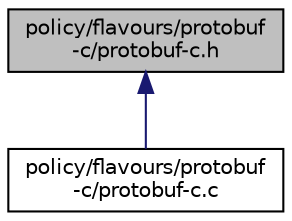 digraph "policy/flavours/protobuf-c/protobuf-c.h"
{
  edge [fontname="Helvetica",fontsize="10",labelfontname="Helvetica",labelfontsize="10"];
  node [fontname="Helvetica",fontsize="10",shape=record];
  Node1 [label="policy/flavours/protobuf\l-c/protobuf-c.h",height=0.2,width=0.4,color="black", fillcolor="grey75", style="filled", fontcolor="black"];
  Node1 -> Node2 [dir="back",color="midnightblue",fontsize="10",style="solid",fontname="Helvetica"];
  Node2 [label="policy/flavours/protobuf\l-c/protobuf-c.c",height=0.2,width=0.4,color="black", fillcolor="white", style="filled",URL="$protobuf-c_8c.html"];
}
